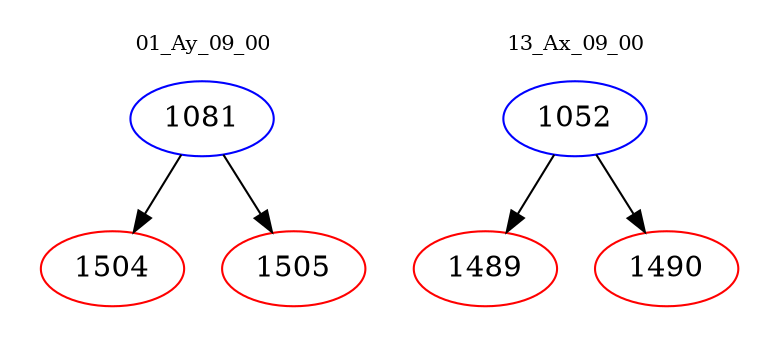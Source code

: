 digraph{
subgraph cluster_0 {
color = white
label = "01_Ay_09_00";
fontsize=10;
T0_1081 [label="1081", color="blue"]
T0_1081 -> T0_1504 [color="black"]
T0_1504 [label="1504", color="red"]
T0_1081 -> T0_1505 [color="black"]
T0_1505 [label="1505", color="red"]
}
subgraph cluster_1 {
color = white
label = "13_Ax_09_00";
fontsize=10;
T1_1052 [label="1052", color="blue"]
T1_1052 -> T1_1489 [color="black"]
T1_1489 [label="1489", color="red"]
T1_1052 -> T1_1490 [color="black"]
T1_1490 [label="1490", color="red"]
}
}
